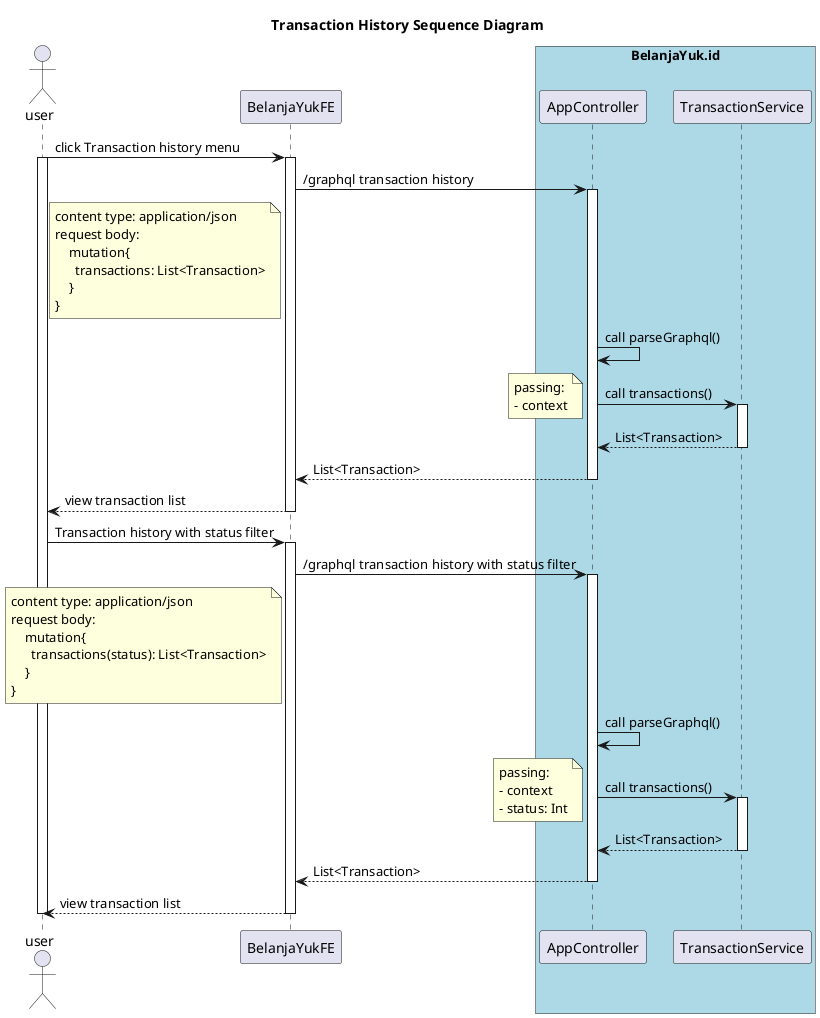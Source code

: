 @startuml
title: Transaction History Sequence Diagram
actor user
participant BelanjaYukFE
box "BelanjaYuk.id" #LightBlue
participant AppController
participant TransactionService
end box

user -> BelanjaYukFE ++ : click Transaction history menu
activate user
BelanjaYukFE -> AppController ++ : /graphql transaction history
    note left of BelanjaYukFE
    content type: application/json
    request body:
        mutation{
          transactions: List<Transaction>
        }
    }
    end note
AppController -> AppController : call parseGraphql()
AppController -> TransactionService ++ : call transactions()
    note left
    passing:
    - context
    end note
TransactionService --> AppController -- : List<Transaction>
AppController --> BelanjaYukFE -- : List<Transaction>
BelanjaYukFE --> user -- : view transaction list

user -> BelanjaYukFE ++ : Transaction history with status filter
BelanjaYukFE -> AppController ++ : /graphql transaction history with status filter
    note left of BelanjaYukFE
    content type: application/json
    request body:
        mutation{
          transactions(status): List<Transaction>
        }
    }
    end note
AppController -> AppController : call parseGraphql()
AppController -> TransactionService ++ : call transactions()
    note left
    passing:
    - context
    - status: Int
    end note
TransactionService --> AppController -- : List<Transaction>
AppController --> BelanjaYukFE -- : List<Transaction>
BelanjaYukFE --> user -- : view transaction list
deactivate user
@enduml